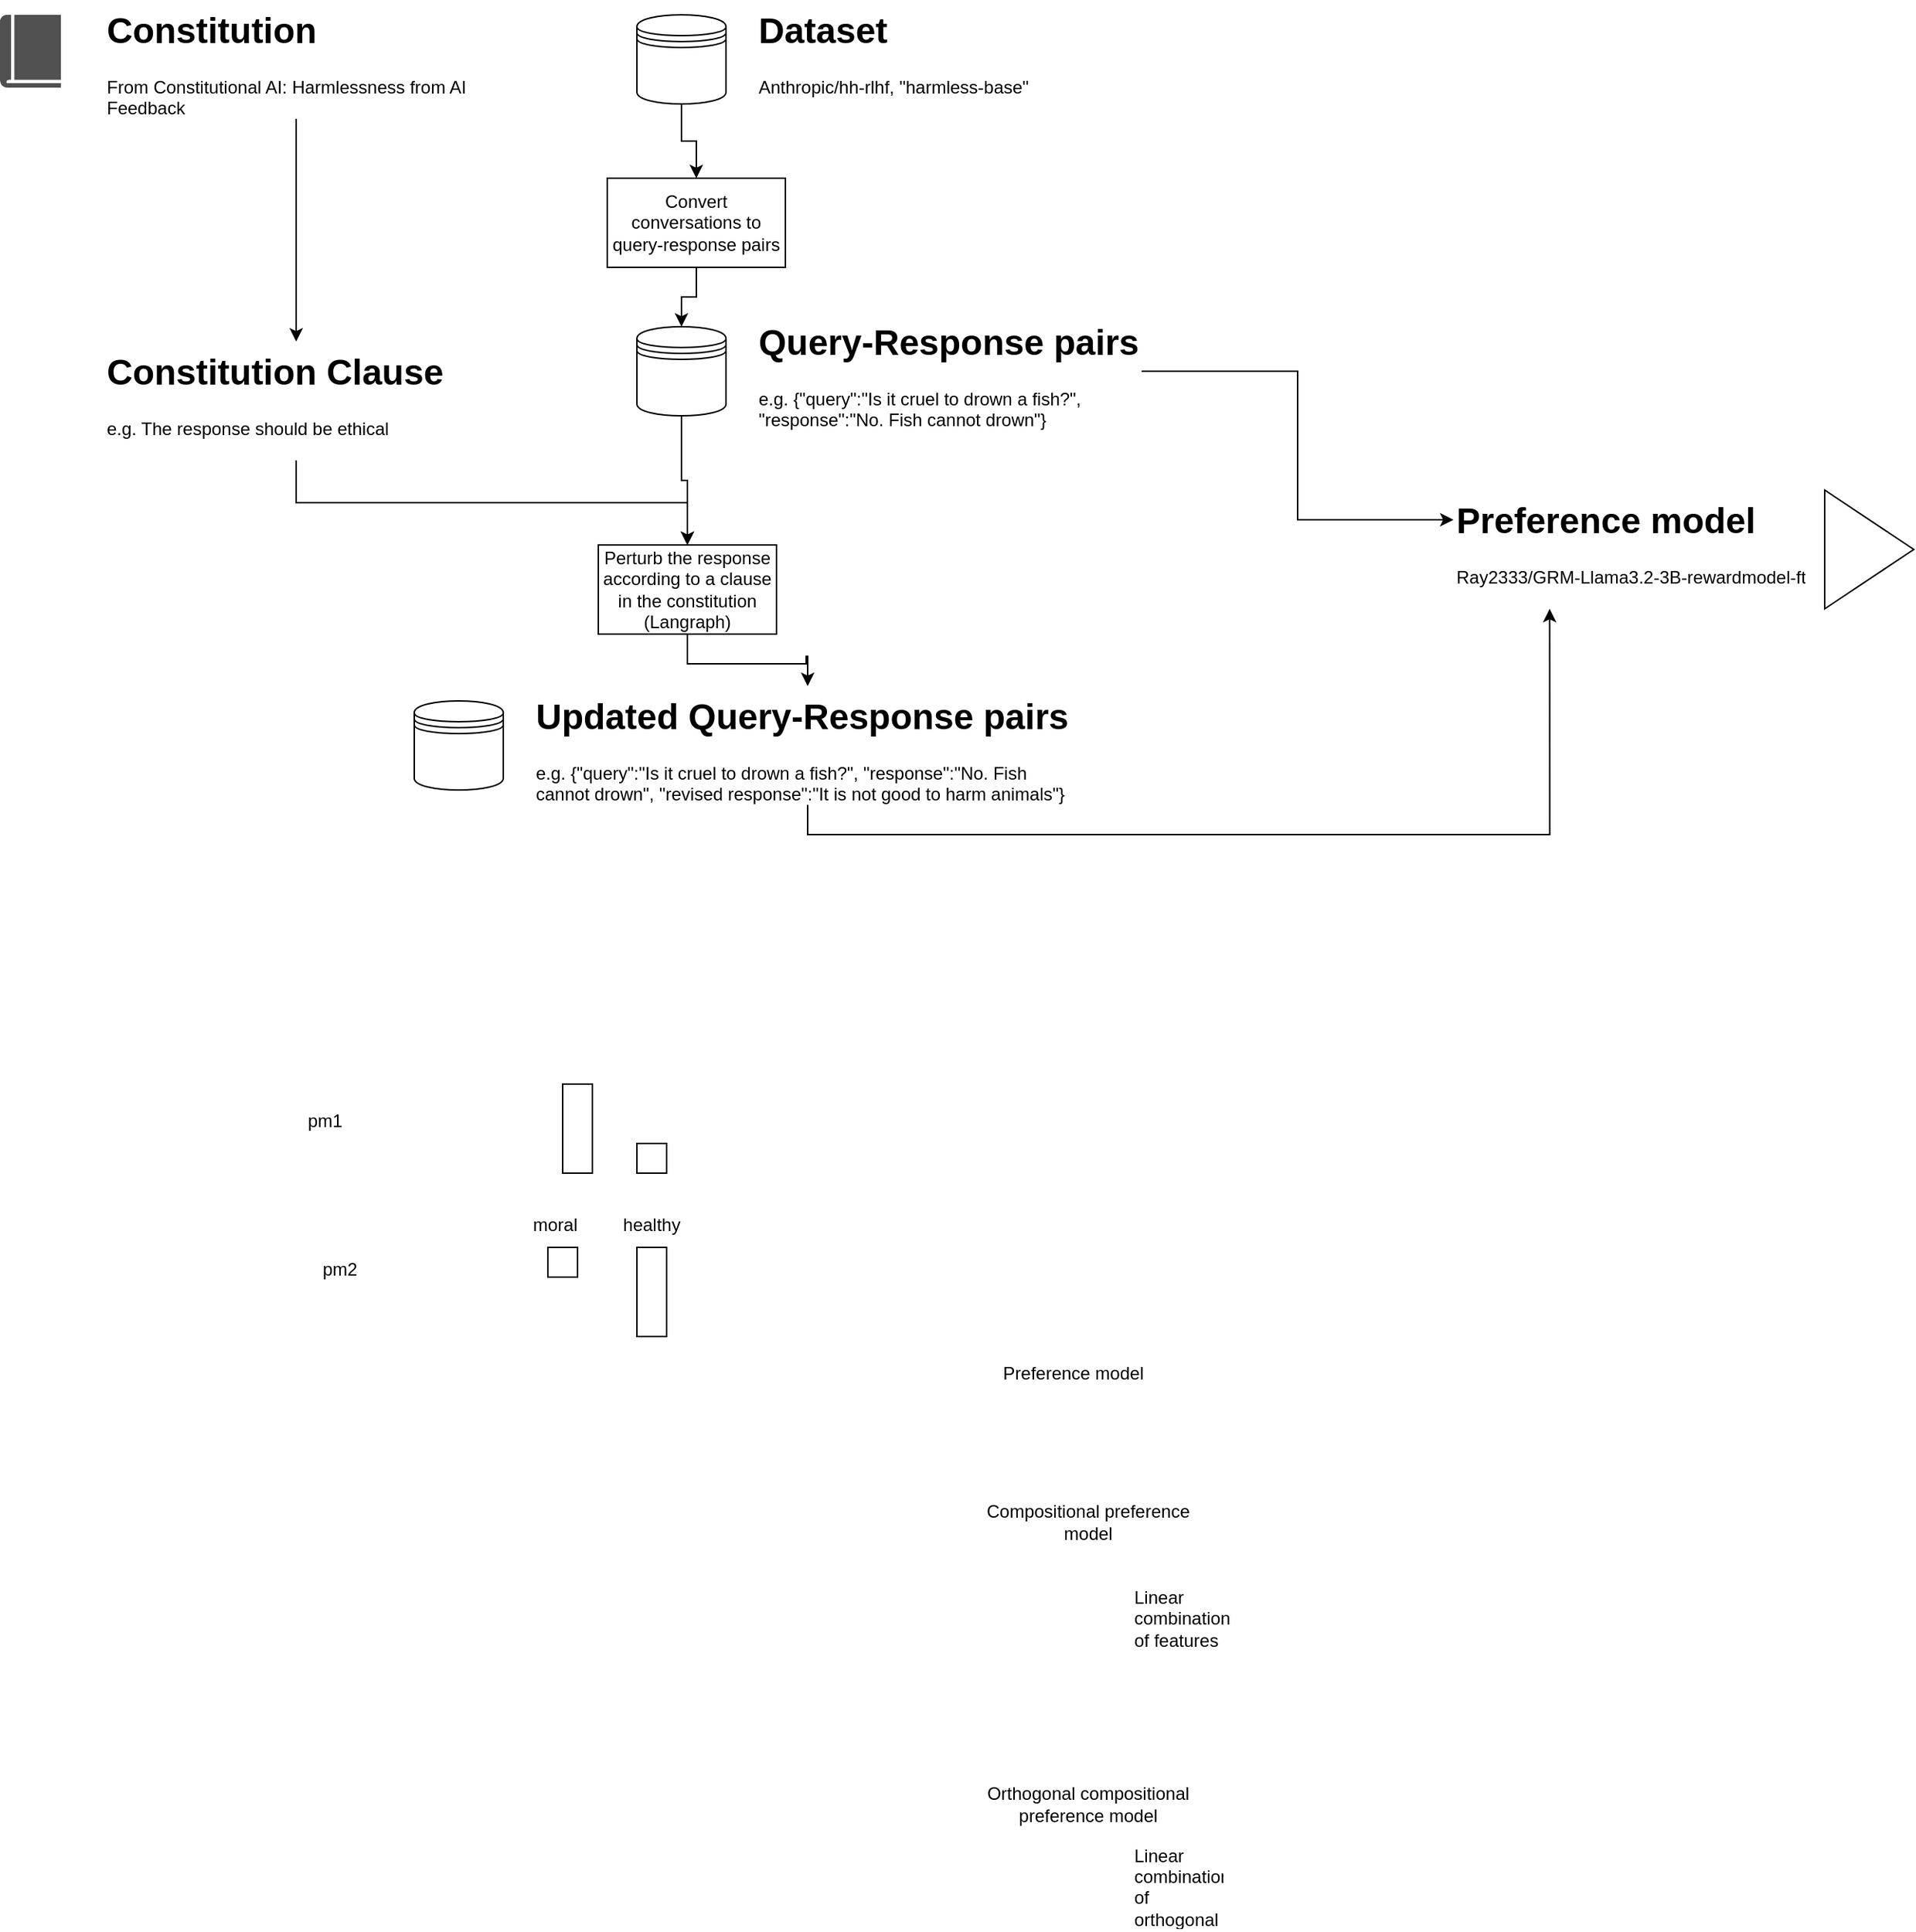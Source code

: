 <mxfile version="24.7.17">
  <diagram name="Page-1" id="rFpVXXPWLTWle4nPhpix">
    <mxGraphModel dx="2336" dy="899" grid="1" gridSize="10" guides="1" tooltips="1" connect="1" arrows="1" fold="1" page="1" pageScale="1" pageWidth="827" pageHeight="1169" math="0" shadow="0">
      <root>
        <mxCell id="0" />
        <mxCell id="1" parent="0" />
        <mxCell id="DlRSlT_J5KFAQOdW5DLv-3" value="Preference model" style="text;html=1;align=center;verticalAlign=middle;whiteSpace=wrap;rounded=0;" parent="1" vertex="1">
          <mxGeometry x="319" y="1040" width="150" height="30" as="geometry" />
        </mxCell>
        <mxCell id="DlRSlT_J5KFAQOdW5DLv-4" value="Compositional preference model" style="text;html=1;align=center;verticalAlign=middle;whiteSpace=wrap;rounded=0;" parent="1" vertex="1">
          <mxGeometry x="329" y="1140" width="150" height="30" as="geometry" />
        </mxCell>
        <mxCell id="DlRSlT_J5KFAQOdW5DLv-5" value="Orthogonal compositional preference model" style="text;html=1;align=center;verticalAlign=middle;whiteSpace=wrap;rounded=0;" parent="1" vertex="1">
          <mxGeometry x="329" y="1330" width="150" height="30" as="geometry" />
        </mxCell>
        <mxCell id="DlRSlT_J5KFAQOdW5DLv-6" value="Linear combination of features" style="text;strokeColor=none;fillColor=none;align=left;verticalAlign=middle;spacingLeft=4;spacingRight=4;overflow=hidden;points=[[0,0.5],[1,0.5]];portConstraint=eastwest;rotatable=0;whiteSpace=wrap;html=1;" parent="1" vertex="1">
          <mxGeometry x="429" y="1190" width="80" height="60" as="geometry" />
        </mxCell>
        <mxCell id="DlRSlT_J5KFAQOdW5DLv-7" value="Linear combination of orthogonal features" style="text;strokeColor=none;fillColor=none;align=left;verticalAlign=middle;spacingLeft=4;spacingRight=4;overflow=hidden;points=[[0,0.5],[1,0.5]];portConstraint=eastwest;rotatable=0;whiteSpace=wrap;html=1;" parent="1" vertex="1">
          <mxGeometry x="429" y="1370" width="70" height="60" as="geometry" />
        </mxCell>
        <mxCell id="CZ8lGlM88uXbUpLBTasY-15" style="edgeStyle=orthogonalEdgeStyle;rounded=0;orthogonalLoop=1;jettySize=auto;html=1;exitX=0.5;exitY=1;exitDx=0;exitDy=0;entryX=0.5;entryY=0;entryDx=0;entryDy=0;" parent="1" source="CZ8lGlM88uXbUpLBTasY-2" target="CZ8lGlM88uXbUpLBTasY-10" edge="1">
          <mxGeometry relative="1" as="geometry" />
        </mxCell>
        <mxCell id="CZ8lGlM88uXbUpLBTasY-2" value="" style="shape=datastore;whiteSpace=wrap;html=1;" parent="1" vertex="1">
          <mxGeometry x="100" y="140" width="60" height="60" as="geometry" />
        </mxCell>
        <mxCell id="CZ8lGlM88uXbUpLBTasY-4" value="&lt;h1 style=&quot;margin-top: 0px;&quot;&gt;Dataset&lt;/h1&gt;&lt;p&gt;Anthropic/hh-rlhf,&amp;nbsp;&lt;span style=&quot;background-color: initial;&quot;&gt;&quot;harmless-base&quot;&lt;/span&gt;&lt;/p&gt;" style="text;html=1;whiteSpace=wrap;overflow=hidden;rounded=0;" parent="1" vertex="1">
          <mxGeometry x="180" y="130" width="200" height="80" as="geometry" />
        </mxCell>
        <mxCell id="CZ8lGlM88uXbUpLBTasY-6" value="" style="triangle;whiteSpace=wrap;html=1;" parent="1" vertex="1">
          <mxGeometry x="900" y="460" width="60" height="80" as="geometry" />
        </mxCell>
        <mxCell id="CZ8lGlM88uXbUpLBTasY-9" value="&lt;h1 style=&quot;margin-top: 0px;&quot;&gt;Preference model&lt;/h1&gt;&lt;p&gt;Ray2333/GRM-Llama3.2-3B-rewardmodel-ft&lt;br&gt;&lt;/p&gt;" style="text;html=1;whiteSpace=wrap;overflow=hidden;rounded=0;" parent="1" vertex="1">
          <mxGeometry x="650" y="460" width="259" height="80" as="geometry" />
        </mxCell>
        <mxCell id="CZ8lGlM88uXbUpLBTasY-16" style="edgeStyle=orthogonalEdgeStyle;rounded=0;orthogonalLoop=1;jettySize=auto;html=1;exitX=0.5;exitY=1;exitDx=0;exitDy=0;entryX=0.5;entryY=0;entryDx=0;entryDy=0;" parent="1" source="CZ8lGlM88uXbUpLBTasY-10" target="CZ8lGlM88uXbUpLBTasY-12" edge="1">
          <mxGeometry relative="1" as="geometry" />
        </mxCell>
        <mxCell id="CZ8lGlM88uXbUpLBTasY-10" value="Convert conversations to query-response pairs" style="rounded=0;whiteSpace=wrap;html=1;" parent="1" vertex="1">
          <mxGeometry x="80" y="250" width="120" height="60" as="geometry" />
        </mxCell>
        <mxCell id="CZ8lGlM88uXbUpLBTasY-21" style="edgeStyle=orthogonalEdgeStyle;rounded=0;orthogonalLoop=1;jettySize=auto;html=1;exitX=0.5;exitY=1;exitDx=0;exitDy=0;entryX=0.5;entryY=0;entryDx=0;entryDy=0;" parent="1" source="CZ8lGlM88uXbUpLBTasY-12" target="CZ8lGlM88uXbUpLBTasY-20" edge="1">
          <mxGeometry relative="1" as="geometry" />
        </mxCell>
        <mxCell id="CZ8lGlM88uXbUpLBTasY-12" value="" style="shape=datastore;whiteSpace=wrap;html=1;" parent="1" vertex="1">
          <mxGeometry x="100" y="350" width="60" height="60" as="geometry" />
        </mxCell>
        <mxCell id="CZ8lGlM88uXbUpLBTasY-28" style="edgeStyle=orthogonalEdgeStyle;rounded=0;orthogonalLoop=1;jettySize=auto;html=1;exitX=1;exitY=0.5;exitDx=0;exitDy=0;entryX=0;entryY=0.25;entryDx=0;entryDy=0;" parent="1" source="CZ8lGlM88uXbUpLBTasY-13" target="CZ8lGlM88uXbUpLBTasY-9" edge="1">
          <mxGeometry relative="1" as="geometry" />
        </mxCell>
        <mxCell id="CZ8lGlM88uXbUpLBTasY-13" value="&lt;h1 style=&quot;margin-top: 0px;&quot;&gt;Query-Response pairs&lt;/h1&gt;&lt;p&gt;e.g. {&quot;query&quot;:&quot;Is it cruel to drown a fish?&quot;, &quot;response&quot;:&quot;No. Fish cannot drown&quot;}&lt;/p&gt;" style="text;html=1;whiteSpace=wrap;overflow=hidden;rounded=0;" parent="1" vertex="1">
          <mxGeometry x="180" y="340" width="260" height="80" as="geometry" />
        </mxCell>
        <mxCell id="CZ8lGlM88uXbUpLBTasY-17" value="" style="sketch=0;pointerEvents=1;shadow=0;dashed=0;html=1;strokeColor=none;fillColor=#505050;labelPosition=center;verticalLabelPosition=bottom;verticalAlign=top;outlineConnect=0;align=center;shape=mxgraph.office.concepts.book_journal;" parent="1" vertex="1">
          <mxGeometry x="-329" y="140" width="41" height="49" as="geometry" />
        </mxCell>
        <mxCell id="CZ8lGlM88uXbUpLBTasY-25" style="edgeStyle=orthogonalEdgeStyle;rounded=0;orthogonalLoop=1;jettySize=auto;html=1;exitX=0.5;exitY=1;exitDx=0;exitDy=0;entryX=0.5;entryY=0;entryDx=0;entryDy=0;" parent="1" source="CZ8lGlM88uXbUpLBTasY-18" target="CZ8lGlM88uXbUpLBTasY-19" edge="1">
          <mxGeometry relative="1" as="geometry" />
        </mxCell>
        <mxCell id="CZ8lGlM88uXbUpLBTasY-18" value="&lt;h1 style=&quot;margin-top: 0px;&quot;&gt;Constitution&lt;/h1&gt;&lt;p&gt;From&amp;nbsp;Constitutional AI: Harmlessness from AI Feedback&lt;/p&gt;" style="text;html=1;whiteSpace=wrap;overflow=hidden;rounded=0;" parent="1" vertex="1">
          <mxGeometry x="-259" y="130" width="259" height="80" as="geometry" />
        </mxCell>
        <mxCell id="CZ8lGlM88uXbUpLBTasY-24" style="edgeStyle=orthogonalEdgeStyle;rounded=0;orthogonalLoop=1;jettySize=auto;html=1;exitX=0.5;exitY=1;exitDx=0;exitDy=0;entryX=0.5;entryY=0;entryDx=0;entryDy=0;" parent="1" source="CZ8lGlM88uXbUpLBTasY-19" target="CZ8lGlM88uXbUpLBTasY-20" edge="1">
          <mxGeometry relative="1" as="geometry" />
        </mxCell>
        <mxCell id="CZ8lGlM88uXbUpLBTasY-19" value="&lt;h1 style=&quot;margin-top: 0px;&quot;&gt;Constitution Clause&lt;/h1&gt;&lt;p&gt;e.g. The response should be ethical&lt;/p&gt;" style="text;html=1;whiteSpace=wrap;overflow=hidden;rounded=0;" parent="1" vertex="1">
          <mxGeometry x="-259" y="360" width="259" height="80" as="geometry" />
        </mxCell>
        <mxCell id="CZ8lGlM88uXbUpLBTasY-26" style="edgeStyle=orthogonalEdgeStyle;rounded=0;orthogonalLoop=1;jettySize=auto;html=1;exitX=0.5;exitY=1;exitDx=0;exitDy=0;entryX=0.5;entryY=0;entryDx=0;entryDy=0;" parent="1" source="CZ8lGlM88uXbUpLBTasY-20" target="CZ8lGlM88uXbUpLBTasY-23" edge="1">
          <mxGeometry relative="1" as="geometry" />
        </mxCell>
        <mxCell id="CZ8lGlM88uXbUpLBTasY-20" value="Perturb the response according to a clause in the constitution (Langraph)" style="rounded=0;whiteSpace=wrap;html=1;" parent="1" vertex="1">
          <mxGeometry x="74" y="497" width="120" height="60" as="geometry" />
        </mxCell>
        <mxCell id="CZ8lGlM88uXbUpLBTasY-22" value="" style="shape=datastore;whiteSpace=wrap;html=1;" parent="1" vertex="1">
          <mxGeometry x="-50" y="602" width="60" height="60" as="geometry" />
        </mxCell>
        <mxCell id="CZ8lGlM88uXbUpLBTasY-27" style="edgeStyle=orthogonalEdgeStyle;rounded=0;orthogonalLoop=1;jettySize=auto;html=1;exitX=0.5;exitY=1;exitDx=0;exitDy=0;entryX=0.25;entryY=1;entryDx=0;entryDy=0;" parent="1" source="CZ8lGlM88uXbUpLBTasY-23" target="CZ8lGlM88uXbUpLBTasY-9" edge="1">
          <mxGeometry relative="1" as="geometry" />
        </mxCell>
        <mxCell id="CZ8lGlM88uXbUpLBTasY-23" value="&lt;h1 style=&quot;margin-top: 0px;&quot;&gt;Updated Query-Response pairs&lt;/h1&gt;&lt;p&gt;e.g. {&quot;query&quot;:&quot;Is it cruel to drown a fish?&quot;, &quot;response&quot;:&quot;No. Fish cannot drown&quot;, &quot;revised response&quot;:&quot;It is not good to harm animals&quot;}&lt;/p&gt;" style="text;html=1;whiteSpace=wrap;overflow=hidden;rounded=0;" parent="1" vertex="1">
          <mxGeometry x="30" y="592" width="370" height="80" as="geometry" />
        </mxCell>
        <mxCell id="CZ8lGlM88uXbUpLBTasY-29" value="" style="rounded=0;whiteSpace=wrap;html=1;" parent="1" vertex="1">
          <mxGeometry x="50" y="860" width="20" height="60" as="geometry" />
        </mxCell>
        <mxCell id="CZ8lGlM88uXbUpLBTasY-30" value="" style="rounded=0;whiteSpace=wrap;html=1;" parent="1" vertex="1">
          <mxGeometry x="100" y="900" width="20" height="20" as="geometry" />
        </mxCell>
        <mxCell id="CZ8lGlM88uXbUpLBTasY-31" value="moral" style="text;html=1;align=center;verticalAlign=middle;whiteSpace=wrap;rounded=0;" parent="1" vertex="1">
          <mxGeometry x="-30" y="940" width="150" height="30" as="geometry" />
        </mxCell>
        <mxCell id="CZ8lGlM88uXbUpLBTasY-32" value="healthy" style="text;html=1;align=center;verticalAlign=middle;whiteSpace=wrap;rounded=0;" parent="1" vertex="1">
          <mxGeometry x="35" y="940" width="150" height="30" as="geometry" />
        </mxCell>
        <mxCell id="CZ8lGlM88uXbUpLBTasY-33" value="pm1" style="text;html=1;align=center;verticalAlign=middle;whiteSpace=wrap;rounded=0;" parent="1" vertex="1">
          <mxGeometry x="-140" y="870" width="60" height="30" as="geometry" />
        </mxCell>
        <mxCell id="CZ8lGlM88uXbUpLBTasY-34" value="" style="rounded=0;whiteSpace=wrap;html=1;" parent="1" vertex="1">
          <mxGeometry x="100" y="970" width="20" height="60" as="geometry" />
        </mxCell>
        <mxCell id="CZ8lGlM88uXbUpLBTasY-35" value="" style="rounded=0;whiteSpace=wrap;html=1;" parent="1" vertex="1">
          <mxGeometry x="40" y="970" width="20" height="20" as="geometry" />
        </mxCell>
        <mxCell id="CZ8lGlM88uXbUpLBTasY-37" value="pm2" style="text;html=1;align=center;verticalAlign=middle;whiteSpace=wrap;rounded=0;" parent="1" vertex="1">
          <mxGeometry x="-130" y="970" width="60" height="30" as="geometry" />
        </mxCell>
      </root>
    </mxGraphModel>
  </diagram>
</mxfile>
